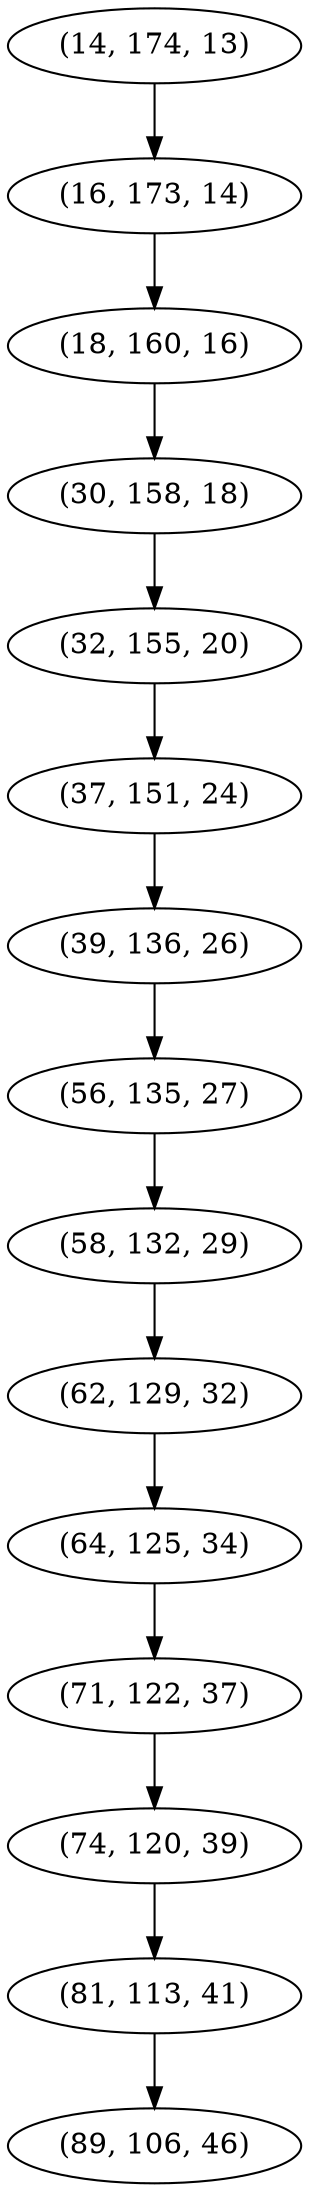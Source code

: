 digraph tree {
    "(14, 174, 13)";
    "(16, 173, 14)";
    "(18, 160, 16)";
    "(30, 158, 18)";
    "(32, 155, 20)";
    "(37, 151, 24)";
    "(39, 136, 26)";
    "(56, 135, 27)";
    "(58, 132, 29)";
    "(62, 129, 32)";
    "(64, 125, 34)";
    "(71, 122, 37)";
    "(74, 120, 39)";
    "(81, 113, 41)";
    "(89, 106, 46)";
    "(14, 174, 13)" -> "(16, 173, 14)";
    "(16, 173, 14)" -> "(18, 160, 16)";
    "(18, 160, 16)" -> "(30, 158, 18)";
    "(30, 158, 18)" -> "(32, 155, 20)";
    "(32, 155, 20)" -> "(37, 151, 24)";
    "(37, 151, 24)" -> "(39, 136, 26)";
    "(39, 136, 26)" -> "(56, 135, 27)";
    "(56, 135, 27)" -> "(58, 132, 29)";
    "(58, 132, 29)" -> "(62, 129, 32)";
    "(62, 129, 32)" -> "(64, 125, 34)";
    "(64, 125, 34)" -> "(71, 122, 37)";
    "(71, 122, 37)" -> "(74, 120, 39)";
    "(74, 120, 39)" -> "(81, 113, 41)";
    "(81, 113, 41)" -> "(89, 106, 46)";
}
